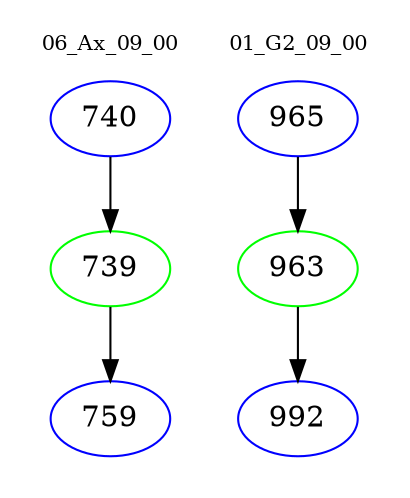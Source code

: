 digraph{
subgraph cluster_0 {
color = white
label = "06_Ax_09_00";
fontsize=10;
T0_740 [label="740", color="blue"]
T0_740 -> T0_739 [color="black"]
T0_739 [label="739", color="green"]
T0_739 -> T0_759 [color="black"]
T0_759 [label="759", color="blue"]
}
subgraph cluster_1 {
color = white
label = "01_G2_09_00";
fontsize=10;
T1_965 [label="965", color="blue"]
T1_965 -> T1_963 [color="black"]
T1_963 [label="963", color="green"]
T1_963 -> T1_992 [color="black"]
T1_992 [label="992", color="blue"]
}
}
